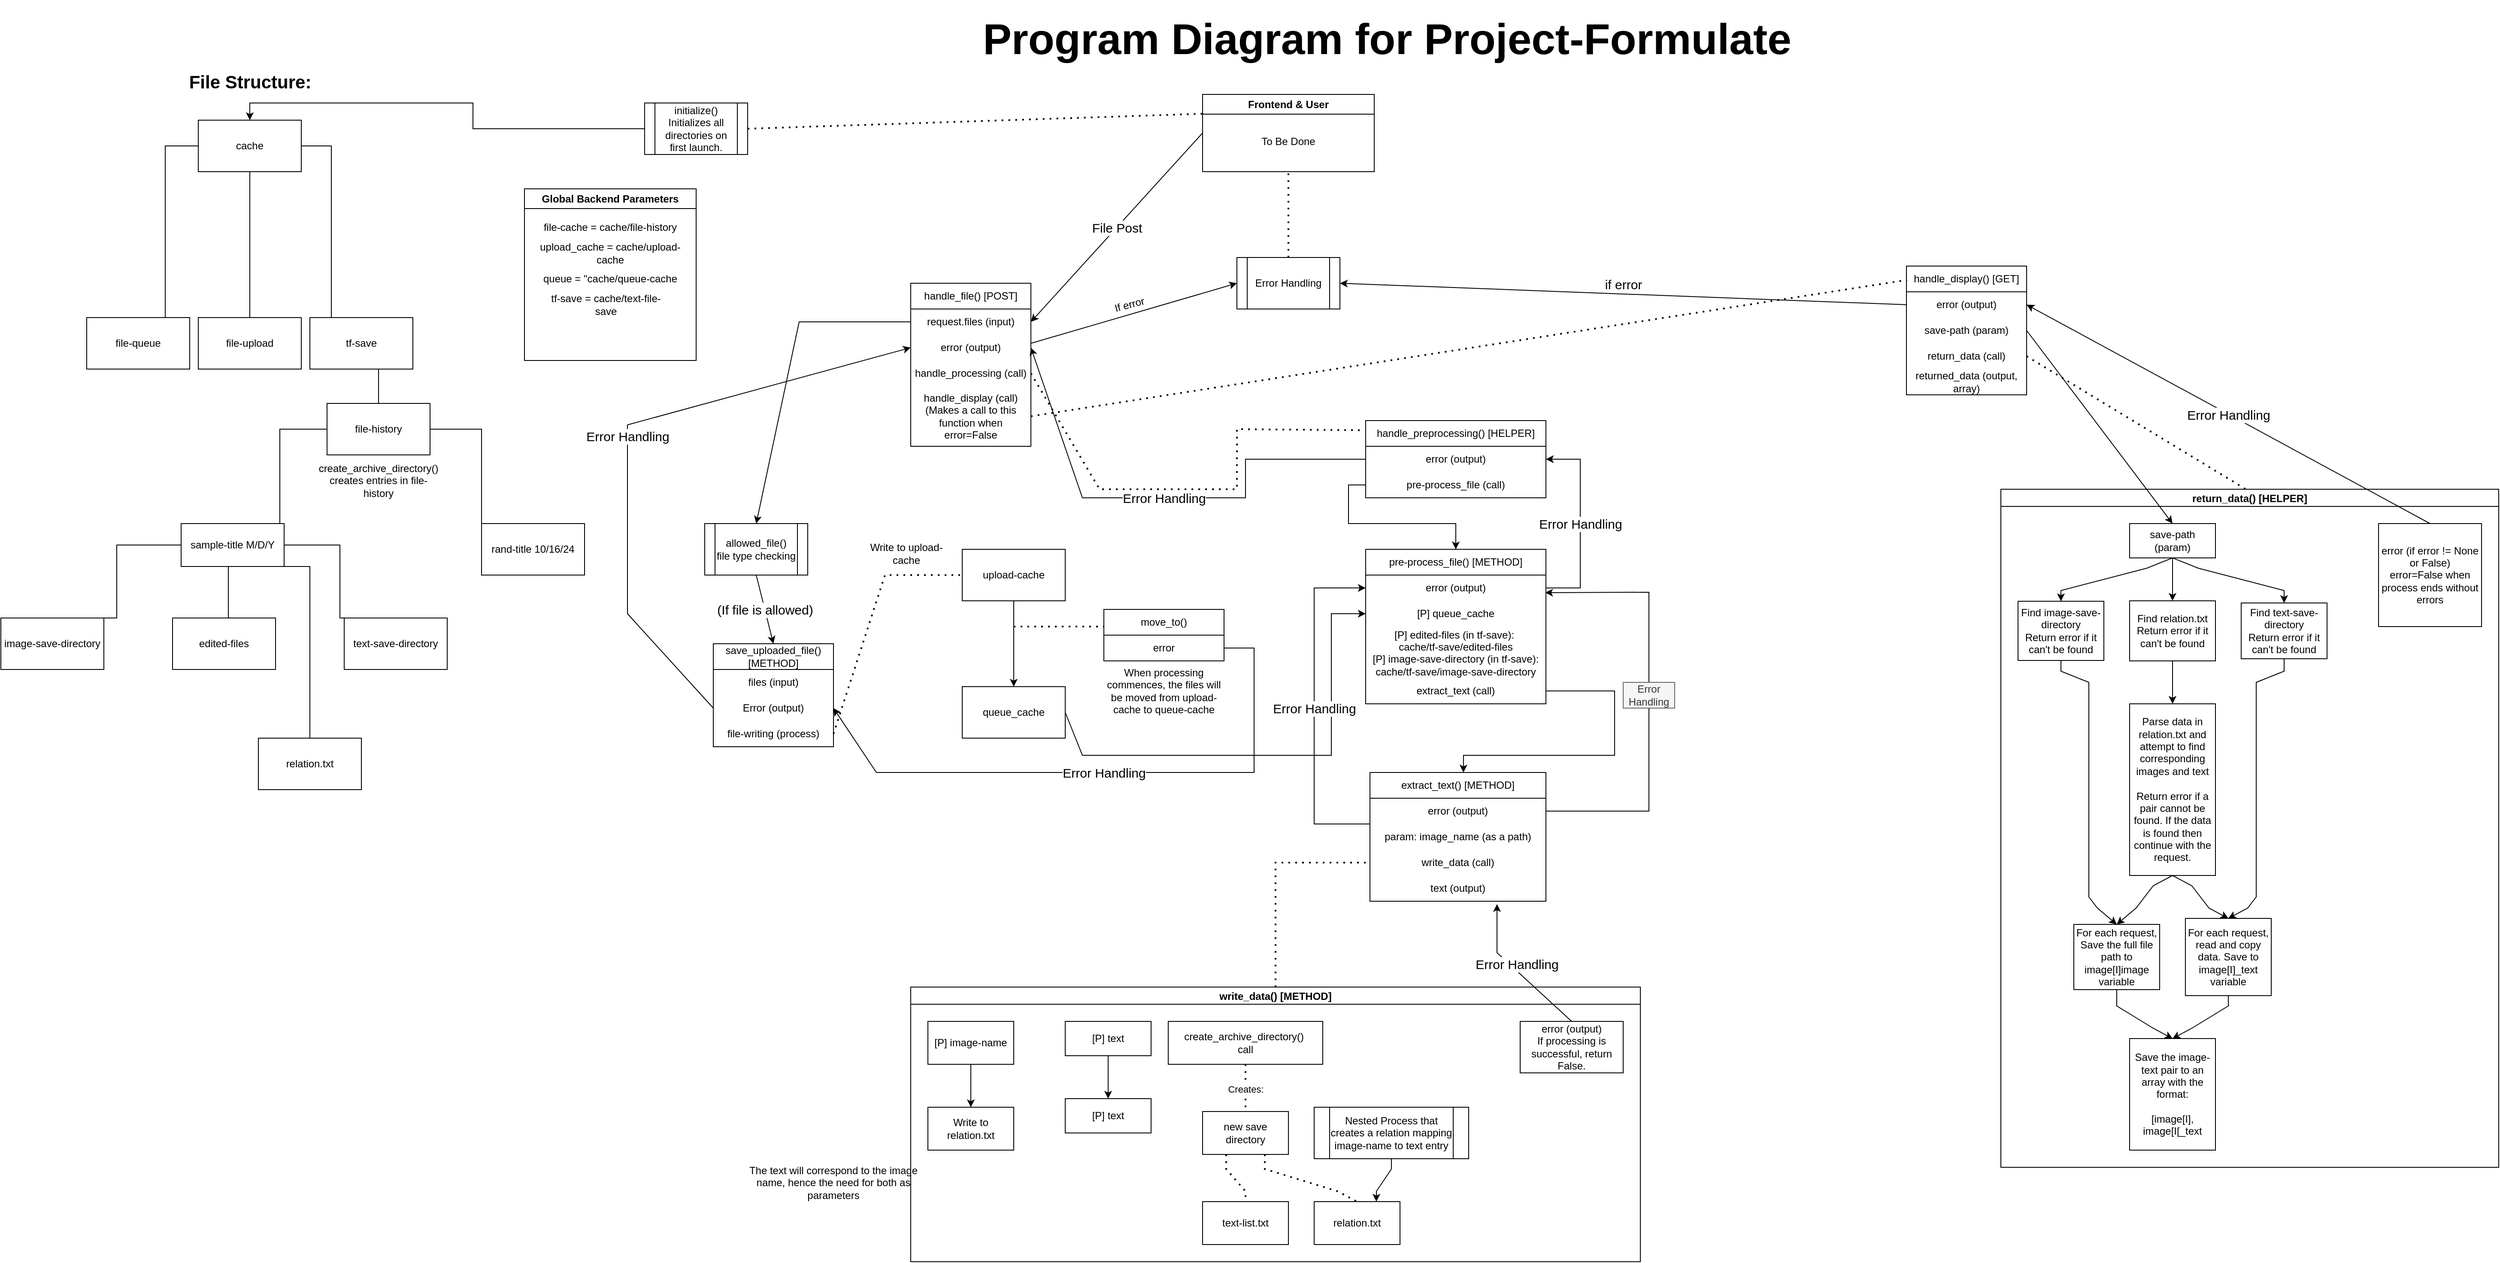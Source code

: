 <mxfile version="24.7.17">
  <diagram name="Page-1" id="OKoSd6tLzu933onekmis">
    <mxGraphModel dx="3630" dy="1152" grid="1" gridSize="10" guides="1" tooltips="1" connect="1" arrows="1" fold="1" page="1" pageScale="1" pageWidth="1920" pageHeight="1200" math="0" shadow="0">
      <root>
        <mxCell id="0" />
        <mxCell id="1" parent="0" />
        <mxCell id="W87RI8gLV-Hc2PDUYZC1-2" value="handle_file() [POST]" style="swimlane;fontStyle=0;childLayout=stackLayout;horizontal=1;startSize=30;horizontalStack=0;resizeParent=1;resizeParentMax=0;resizeLast=0;collapsible=1;marginBottom=0;whiteSpace=wrap;html=1;" parent="1" vertex="1">
          <mxGeometry x="520" y="370" width="140" height="190" as="geometry" />
        </mxCell>
        <mxCell id="W87RI8gLV-Hc2PDUYZC1-3" value="request.files (input)" style="text;strokeColor=none;fillColor=none;align=center;verticalAlign=middle;spacingLeft=4;spacingRight=4;overflow=hidden;points=[[0,0.5],[1,0.5]];portConstraint=eastwest;rotatable=0;whiteSpace=wrap;html=1;" parent="W87RI8gLV-Hc2PDUYZC1-2" vertex="1">
          <mxGeometry y="30" width="140" height="30" as="geometry" />
        </mxCell>
        <mxCell id="W87RI8gLV-Hc2PDUYZC1-4" value="error (output)" style="text;strokeColor=none;fillColor=none;align=center;verticalAlign=middle;spacingLeft=4;spacingRight=4;overflow=hidden;points=[[0,0.5],[1,0.5]];portConstraint=eastwest;rotatable=0;whiteSpace=wrap;html=1;" parent="W87RI8gLV-Hc2PDUYZC1-2" vertex="1">
          <mxGeometry y="60" width="140" height="30" as="geometry" />
        </mxCell>
        <mxCell id="W87RI8gLV-Hc2PDUYZC1-70" value="handle_processing (call)" style="text;html=1;align=center;verticalAlign=middle;whiteSpace=wrap;rounded=0;" parent="W87RI8gLV-Hc2PDUYZC1-2" vertex="1">
          <mxGeometry y="90" width="140" height="30" as="geometry" />
        </mxCell>
        <mxCell id="ZLIS8xJZUZ-bMLtUGgJW-80" value="handle_display (call)&lt;div&gt;(Makes a call to this function when error=False&lt;/div&gt;" style="text;html=1;align=center;verticalAlign=middle;whiteSpace=wrap;rounded=0;" vertex="1" parent="W87RI8gLV-Hc2PDUYZC1-2">
          <mxGeometry y="120" width="140" height="70" as="geometry" />
        </mxCell>
        <mxCell id="W87RI8gLV-Hc2PDUYZC1-22" value="Frontend &amp;amp; User" style="swimlane;whiteSpace=wrap;html=1;" parent="1" vertex="1">
          <mxGeometry x="860" y="150" width="200" height="90" as="geometry" />
        </mxCell>
        <mxCell id="W87RI8gLV-Hc2PDUYZC1-25" value="To Be Done" style="text;html=1;align=center;verticalAlign=middle;whiteSpace=wrap;rounded=0;" parent="W87RI8gLV-Hc2PDUYZC1-22" vertex="1">
          <mxGeometry x="20" y="40" width="160" height="30" as="geometry" />
        </mxCell>
        <mxCell id="W87RI8gLV-Hc2PDUYZC1-28" value="save_uploaded_file() [METHOD]" style="swimlane;fontStyle=0;childLayout=stackLayout;horizontal=1;startSize=30;horizontalStack=0;resizeParent=1;resizeParentMax=0;resizeLast=0;collapsible=1;marginBottom=0;whiteSpace=wrap;html=1;" parent="1" vertex="1">
          <mxGeometry x="290" y="790" width="140" height="120" as="geometry" />
        </mxCell>
        <mxCell id="W87RI8gLV-Hc2PDUYZC1-29" value="files (input)" style="text;strokeColor=none;fillColor=none;align=center;verticalAlign=middle;spacingLeft=4;spacingRight=4;overflow=hidden;points=[[0,0.5],[1,0.5]];portConstraint=eastwest;rotatable=0;whiteSpace=wrap;html=1;" parent="W87RI8gLV-Hc2PDUYZC1-28" vertex="1">
          <mxGeometry y="30" width="140" height="30" as="geometry" />
        </mxCell>
        <mxCell id="W87RI8gLV-Hc2PDUYZC1-62" value="Error (output)" style="text;html=1;align=center;verticalAlign=middle;whiteSpace=wrap;rounded=0;" parent="W87RI8gLV-Hc2PDUYZC1-28" vertex="1">
          <mxGeometry y="60" width="140" height="30" as="geometry" />
        </mxCell>
        <mxCell id="W87RI8gLV-Hc2PDUYZC1-63" value="file-writing (process)" style="text;html=1;align=center;verticalAlign=middle;whiteSpace=wrap;rounded=0;" parent="W87RI8gLV-Hc2PDUYZC1-28" vertex="1">
          <mxGeometry y="90" width="140" height="30" as="geometry" />
        </mxCell>
        <mxCell id="W87RI8gLV-Hc2PDUYZC1-38" value="Global Backend Parameters" style="swimlane;whiteSpace=wrap;html=1;" parent="1" vertex="1">
          <mxGeometry x="70" y="260" width="200" height="200" as="geometry" />
        </mxCell>
        <mxCell id="W87RI8gLV-Hc2PDUYZC1-39" value="file-cache = cache/file-history" style="text;html=1;align=center;verticalAlign=middle;whiteSpace=wrap;rounded=0;" parent="W87RI8gLV-Hc2PDUYZC1-38" vertex="1">
          <mxGeometry x="20" y="30" width="160" height="30" as="geometry" />
        </mxCell>
        <mxCell id="W87RI8gLV-Hc2PDUYZC1-40" value="upload_cache = cache/upload-cache" style="text;html=1;align=center;verticalAlign=middle;whiteSpace=wrap;rounded=0;" parent="W87RI8gLV-Hc2PDUYZC1-38" vertex="1">
          <mxGeometry x="10" y="60" width="180" height="30" as="geometry" />
        </mxCell>
        <mxCell id="W87RI8gLV-Hc2PDUYZC1-41" value="queue = &quot;cache/queue-cache" style="text;html=1;align=center;verticalAlign=middle;whiteSpace=wrap;rounded=0;" parent="W87RI8gLV-Hc2PDUYZC1-38" vertex="1">
          <mxGeometry x="20" y="90" width="160" height="30" as="geometry" />
        </mxCell>
        <mxCell id="W87RI8gLV-Hc2PDUYZC1-42" value="tf-save = cache/text-file-save" style="text;html=1;align=center;verticalAlign=middle;whiteSpace=wrap;rounded=0;" parent="W87RI8gLV-Hc2PDUYZC1-38" vertex="1">
          <mxGeometry x="20" y="120" width="150" height="30" as="geometry" />
        </mxCell>
        <mxCell id="W87RI8gLV-Hc2PDUYZC1-49" value="Error Handling" style="shape=process;whiteSpace=wrap;html=1;backgroundOutline=1;" parent="1" vertex="1">
          <mxGeometry x="900" y="340" width="120" height="60" as="geometry" />
        </mxCell>
        <mxCell id="W87RI8gLV-Hc2PDUYZC1-53" value="" style="endArrow=none;dashed=1;html=1;dashPattern=1 3;strokeWidth=2;rounded=0;exitX=0.5;exitY=0;exitDx=0;exitDy=0;entryX=0.5;entryY=1;entryDx=0;entryDy=0;" parent="1" source="W87RI8gLV-Hc2PDUYZC1-49" edge="1" target="W87RI8gLV-Hc2PDUYZC1-22">
          <mxGeometry width="50" height="50" relative="1" as="geometry">
            <mxPoint x="550" y="350" as="sourcePoint" />
            <mxPoint x="555" y="290" as="targetPoint" />
          </mxGeometry>
        </mxCell>
        <UserObject label="upload-cache" treeRoot="1" id="W87RI8gLV-Hc2PDUYZC1-59">
          <mxCell style="whiteSpace=wrap;html=1;align=center;treeFolding=1;treeMoving=1;newEdgeStyle={&quot;edgeStyle&quot;:&quot;elbowEdgeStyle&quot;,&quot;startArrow&quot;:&quot;none&quot;,&quot;endArrow&quot;:&quot;none&quot;};" parent="1" vertex="1">
            <mxGeometry x="580" y="680" width="120" height="60" as="geometry" />
          </mxCell>
        </UserObject>
        <mxCell id="W87RI8gLV-Hc2PDUYZC1-65" value="" style="endArrow=none;dashed=1;html=1;dashPattern=1 3;strokeWidth=2;rounded=0;exitX=1;exitY=0.5;exitDx=0;exitDy=0;entryX=0;entryY=0.5;entryDx=0;entryDy=0;" parent="1" source="W87RI8gLV-Hc2PDUYZC1-63" target="W87RI8gLV-Hc2PDUYZC1-59" edge="1">
          <mxGeometry width="50" height="50" relative="1" as="geometry">
            <mxPoint x="490" y="630" as="sourcePoint" />
            <mxPoint x="540" y="580" as="targetPoint" />
            <Array as="points">
              <mxPoint x="490" y="710" />
            </Array>
          </mxGeometry>
        </mxCell>
        <mxCell id="W87RI8gLV-Hc2PDUYZC1-67" value="" style="endArrow=classic;html=1;rounded=0;entryX=0;entryY=0.5;entryDx=0;entryDy=0;exitX=0;exitY=0.5;exitDx=0;exitDy=0;" parent="1" source="W87RI8gLV-Hc2PDUYZC1-62" target="W87RI8gLV-Hc2PDUYZC1-4" edge="1">
          <mxGeometry relative="1" as="geometry">
            <mxPoint x="120" y="770" as="sourcePoint" />
            <mxPoint x="280" y="770" as="targetPoint" />
            <Array as="points">
              <mxPoint x="190" y="755" />
              <mxPoint x="190" y="650" />
              <mxPoint x="190" y="535" />
            </Array>
          </mxGeometry>
        </mxCell>
        <mxCell id="W87RI8gLV-Hc2PDUYZC1-68" value="&lt;font style=&quot;font-size: 15px;&quot;&gt;Error Handling&lt;/font&gt;" style="edgeLabel;resizable=0;html=1;;align=center;verticalAlign=middle;" parent="W87RI8gLV-Hc2PDUYZC1-67" connectable="0" vertex="1">
          <mxGeometry relative="1" as="geometry" />
        </mxCell>
        <mxCell id="W87RI8gLV-Hc2PDUYZC1-71" value="" style="endArrow=none;dashed=1;html=1;dashPattern=1 3;strokeWidth=2;rounded=0;entryX=0;entryY=0.25;entryDx=0;entryDy=0;exitX=1;exitY=0.5;exitDx=0;exitDy=0;" parent="1" source="W87RI8gLV-Hc2PDUYZC1-72" target="W87RI8gLV-Hc2PDUYZC1-22" edge="1">
          <mxGeometry width="50" height="50" relative="1" as="geometry">
            <mxPoint x="340" y="190" as="sourcePoint" />
            <mxPoint x="455" y="170" as="targetPoint" />
          </mxGeometry>
        </mxCell>
        <mxCell id="ZLIS8xJZUZ-bMLtUGgJW-4" style="edgeStyle=orthogonalEdgeStyle;rounded=0;orthogonalLoop=1;jettySize=auto;html=1;exitX=0;exitY=0.5;exitDx=0;exitDy=0;entryX=0.5;entryY=0;entryDx=0;entryDy=0;" edge="1" parent="1" source="W87RI8gLV-Hc2PDUYZC1-72" target="oHJjCsBVPUf1ZacrA_TA-82">
          <mxGeometry relative="1" as="geometry" />
        </mxCell>
        <mxCell id="W87RI8gLV-Hc2PDUYZC1-72" value="initialize()&lt;div&gt;Initializes all directories on first launch.&lt;/div&gt;" style="shape=process;whiteSpace=wrap;html=1;backgroundOutline=1;" parent="1" vertex="1">
          <mxGeometry x="210" y="160" width="120" height="60" as="geometry" />
        </mxCell>
        <mxCell id="oHJjCsBVPUf1ZacrA_TA-1" value="allowed_file()&lt;div&gt;file type checking&lt;/div&gt;" style="shape=process;whiteSpace=wrap;html=1;backgroundOutline=1;" parent="1" vertex="1">
          <mxGeometry x="280" y="650" width="120" height="60" as="geometry" />
        </mxCell>
        <mxCell id="oHJjCsBVPUf1ZacrA_TA-2" value="" style="endArrow=classic;html=1;rounded=0;exitX=0.5;exitY=1;exitDx=0;exitDy=0;entryX=0.5;entryY=0;entryDx=0;entryDy=0;" parent="1" source="oHJjCsBVPUf1ZacrA_TA-1" target="W87RI8gLV-Hc2PDUYZC1-28" edge="1">
          <mxGeometry relative="1" as="geometry">
            <mxPoint x="310" y="740" as="sourcePoint" />
            <mxPoint x="410" y="740" as="targetPoint" />
          </mxGeometry>
        </mxCell>
        <mxCell id="oHJjCsBVPUf1ZacrA_TA-3" value="&lt;font style=&quot;font-size: 15px;&quot;&gt;(If file is allowed)&lt;/font&gt;" style="edgeLabel;resizable=0;html=1;;align=center;verticalAlign=middle;" parent="oHJjCsBVPUf1ZacrA_TA-2" connectable="0" vertex="1">
          <mxGeometry relative="1" as="geometry" />
        </mxCell>
        <mxCell id="oHJjCsBVPUf1ZacrA_TA-5" value="Write to upload-cache" style="text;html=1;align=center;verticalAlign=middle;whiteSpace=wrap;rounded=0;" parent="1" vertex="1">
          <mxGeometry x="460" y="670" width="110" height="30" as="geometry" />
        </mxCell>
        <UserObject label="queue_cache" treeRoot="1" id="oHJjCsBVPUf1ZacrA_TA-15">
          <mxCell style="whiteSpace=wrap;html=1;align=center;treeFolding=1;treeMoving=1;newEdgeStyle={&quot;edgeStyle&quot;:&quot;elbowEdgeStyle&quot;,&quot;startArrow&quot;:&quot;none&quot;,&quot;endArrow&quot;:&quot;none&quot;};" parent="1" vertex="1">
            <mxGeometry x="580" y="840" width="120" height="60" as="geometry" />
          </mxCell>
        </UserObject>
        <mxCell id="oHJjCsBVPUf1ZacrA_TA-18" value="When processing commences, the files will be moved from upload-cache to queue-cache" style="text;html=1;align=center;verticalAlign=middle;whiteSpace=wrap;rounded=0;" parent="1" vertex="1">
          <mxGeometry x="740" y="830" width="150" height="30" as="geometry" />
        </mxCell>
        <mxCell id="oHJjCsBVPUf1ZacrA_TA-21" value="" style="endArrow=classic;html=1;rounded=0;entryX=0.5;entryY=0;entryDx=0;entryDy=0;exitX=0.5;exitY=1;exitDx=0;exitDy=0;" parent="1" source="W87RI8gLV-Hc2PDUYZC1-59" target="oHJjCsBVPUf1ZacrA_TA-15" edge="1">
          <mxGeometry width="50" height="50" relative="1" as="geometry">
            <mxPoint x="540" y="810" as="sourcePoint" />
            <mxPoint x="590" y="760" as="targetPoint" />
          </mxGeometry>
        </mxCell>
        <mxCell id="oHJjCsBVPUf1ZacrA_TA-22" value="move_to()" style="swimlane;fontStyle=0;childLayout=stackLayout;horizontal=1;startSize=30;horizontalStack=0;resizeParent=1;resizeParentMax=0;resizeLast=0;collapsible=1;marginBottom=0;whiteSpace=wrap;html=1;" parent="1" vertex="1">
          <mxGeometry x="745" y="750" width="140" height="60" as="geometry" />
        </mxCell>
        <mxCell id="oHJjCsBVPUf1ZacrA_TA-23" value="error" style="text;strokeColor=none;fillColor=none;align=center;verticalAlign=middle;spacingLeft=4;spacingRight=4;overflow=hidden;points=[[0,0.5],[1,0.5]];portConstraint=eastwest;rotatable=0;whiteSpace=wrap;html=1;" parent="oHJjCsBVPUf1ZacrA_TA-22" vertex="1">
          <mxGeometry y="30" width="140" height="30" as="geometry" />
        </mxCell>
        <mxCell id="oHJjCsBVPUf1ZacrA_TA-30" value="" style="endArrow=none;dashed=1;html=1;dashPattern=1 3;strokeWidth=2;rounded=0;entryX=0;entryY=0.5;entryDx=0;entryDy=0;" parent="1" edge="1">
          <mxGeometry width="50" height="50" relative="1" as="geometry">
            <mxPoint x="640" y="770" as="sourcePoint" />
            <mxPoint x="745" y="770" as="targetPoint" />
          </mxGeometry>
        </mxCell>
        <mxCell id="oHJjCsBVPUf1ZacrA_TA-32" value="" style="endArrow=classic;html=1;rounded=0;exitX=1;exitY=0.5;exitDx=0;exitDy=0;entryX=1;entryY=0.5;entryDx=0;entryDy=0;" parent="1" source="oHJjCsBVPUf1ZacrA_TA-23" target="W87RI8gLV-Hc2PDUYZC1-62" edge="1">
          <mxGeometry relative="1" as="geometry">
            <mxPoint x="900" y="790" as="sourcePoint" />
            <mxPoint x="1000" y="790" as="targetPoint" />
            <Array as="points">
              <mxPoint x="920" y="795" />
              <mxPoint x="920" y="940" />
              <mxPoint x="480" y="940" />
            </Array>
          </mxGeometry>
        </mxCell>
        <mxCell id="oHJjCsBVPUf1ZacrA_TA-33" value="&lt;font style=&quot;font-size: 15px;&quot;&gt;Error Handling&lt;/font&gt;" style="edgeLabel;resizable=0;html=1;;align=center;verticalAlign=middle;" parent="oHJjCsBVPUf1ZacrA_TA-32" connectable="0" vertex="1">
          <mxGeometry relative="1" as="geometry" />
        </mxCell>
        <mxCell id="oHJjCsBVPUf1ZacrA_TA-35" value="handle_preprocessing() [HELPER]" style="swimlane;fontStyle=0;childLayout=stackLayout;horizontal=1;startSize=30;horizontalStack=0;resizeParent=1;resizeParentMax=0;resizeLast=0;collapsible=1;marginBottom=0;whiteSpace=wrap;html=1;" parent="1" vertex="1">
          <mxGeometry x="1050" y="530" width="210" height="90" as="geometry">
            <mxRectangle x="1050" y="530" width="220" height="30" as="alternateBounds" />
          </mxGeometry>
        </mxCell>
        <mxCell id="oHJjCsBVPUf1ZacrA_TA-36" value="error (output)" style="text;strokeColor=none;fillColor=none;align=center;verticalAlign=middle;spacingLeft=4;spacingRight=4;overflow=hidden;points=[[0,0.5],[1,0.5]];portConstraint=eastwest;rotatable=0;whiteSpace=wrap;html=1;" parent="oHJjCsBVPUf1ZacrA_TA-35" vertex="1">
          <mxGeometry y="30" width="210" height="30" as="geometry" />
        </mxCell>
        <mxCell id="oHJjCsBVPUf1ZacrA_TA-37" value="pre-process_file (call)" style="text;strokeColor=none;fillColor=none;align=center;verticalAlign=middle;spacingLeft=4;spacingRight=4;overflow=hidden;points=[[0,0.5],[1,0.5]];portConstraint=eastwest;rotatable=0;whiteSpace=wrap;html=1;" parent="oHJjCsBVPUf1ZacrA_TA-35" vertex="1">
          <mxGeometry y="60" width="210" height="30" as="geometry" />
        </mxCell>
        <mxCell id="oHJjCsBVPUf1ZacrA_TA-39" value="" style="endArrow=none;dashed=1;html=1;dashPattern=1 3;strokeWidth=2;rounded=0;exitX=1;exitY=0.5;exitDx=0;exitDy=0;entryX=-0.01;entryY=0.125;entryDx=0;entryDy=0;entryPerimeter=0;" parent="1" source="W87RI8gLV-Hc2PDUYZC1-70" target="oHJjCsBVPUf1ZacrA_TA-35" edge="1">
          <mxGeometry width="50" height="50" relative="1" as="geometry">
            <mxPoint x="770" y="660" as="sourcePoint" />
            <mxPoint x="820" y="610" as="targetPoint" />
            <Array as="points">
              <mxPoint x="740" y="610" />
              <mxPoint x="900" y="610" />
              <mxPoint x="900" y="540" />
            </Array>
          </mxGeometry>
        </mxCell>
        <mxCell id="oHJjCsBVPUf1ZacrA_TA-40" value="\" style="endArrow=classic;html=1;rounded=0;exitX=0;exitY=0.5;exitDx=0;exitDy=0;entryX=1;entryY=0.5;entryDx=0;entryDy=0;" parent="1" source="oHJjCsBVPUf1ZacrA_TA-36" target="W87RI8gLV-Hc2PDUYZC1-4" edge="1">
          <mxGeometry relative="1" as="geometry">
            <mxPoint x="920" y="490" as="sourcePoint" />
            <mxPoint x="579" y="492" as="targetPoint" />
            <Array as="points">
              <mxPoint x="910" y="575" />
              <mxPoint x="910" y="620" />
              <mxPoint x="720" y="620" />
            </Array>
          </mxGeometry>
        </mxCell>
        <mxCell id="oHJjCsBVPUf1ZacrA_TA-41" value="&lt;font style=&quot;font-size: 15px;&quot;&gt;Error Handling&lt;/font&gt;" style="edgeLabel;resizable=0;html=1;;align=center;verticalAlign=middle;" parent="oHJjCsBVPUf1ZacrA_TA-40" connectable="0" vertex="1">
          <mxGeometry relative="1" as="geometry" />
        </mxCell>
        <mxCell id="oHJjCsBVPUf1ZacrA_TA-42" value="pre-process_file() [METHOD]" style="swimlane;fontStyle=0;childLayout=stackLayout;horizontal=1;startSize=30;horizontalStack=0;resizeParent=1;resizeParentMax=0;resizeLast=0;collapsible=1;marginBottom=0;whiteSpace=wrap;html=1;" parent="1" vertex="1">
          <mxGeometry x="1050" y="680" width="210" height="180" as="geometry" />
        </mxCell>
        <mxCell id="oHJjCsBVPUf1ZacrA_TA-43" value="error (output)" style="text;strokeColor=none;fillColor=none;align=center;verticalAlign=middle;spacingLeft=4;spacingRight=4;overflow=hidden;points=[[0,0.5],[1,0.5]];portConstraint=eastwest;rotatable=0;whiteSpace=wrap;html=1;" parent="oHJjCsBVPUf1ZacrA_TA-42" vertex="1">
          <mxGeometry y="30" width="210" height="30" as="geometry" />
        </mxCell>
        <mxCell id="oHJjCsBVPUf1ZacrA_TA-44" value="[P] queue_cache" style="text;strokeColor=none;fillColor=none;align=center;verticalAlign=middle;spacingLeft=4;spacingRight=4;overflow=hidden;points=[[0,0.5],[1,0.5]];portConstraint=eastwest;rotatable=0;whiteSpace=wrap;html=1;" parent="oHJjCsBVPUf1ZacrA_TA-42" vertex="1">
          <mxGeometry y="60" width="210" height="30" as="geometry" />
        </mxCell>
        <mxCell id="oHJjCsBVPUf1ZacrA_TA-45" value="[P] edited-files (in tf-save):&amp;nbsp;&lt;div&gt;cache/tf-save/edited-files&lt;/div&gt;" style="text;strokeColor=none;fillColor=none;align=center;verticalAlign=middle;spacingLeft=4;spacingRight=4;overflow=hidden;points=[[0,0.5],[1,0.5]];portConstraint=eastwest;rotatable=0;whiteSpace=wrap;html=1;" parent="oHJjCsBVPUf1ZacrA_TA-42" vertex="1">
          <mxGeometry y="90" width="210" height="30" as="geometry" />
        </mxCell>
        <mxCell id="oHJjCsBVPUf1ZacrA_TA-46" value="[P] image-save-directory (in tf-save): cache/tf-save/image-save-directory" style="text;html=1;align=center;verticalAlign=middle;whiteSpace=wrap;rounded=0;" parent="oHJjCsBVPUf1ZacrA_TA-42" vertex="1">
          <mxGeometry y="120" width="210" height="30" as="geometry" />
        </mxCell>
        <mxCell id="oHJjCsBVPUf1ZacrA_TA-94" value="extract_text (call)" style="text;html=1;align=center;verticalAlign=middle;whiteSpace=wrap;rounded=0;" parent="oHJjCsBVPUf1ZacrA_TA-42" vertex="1">
          <mxGeometry y="150" width="210" height="30" as="geometry" />
        </mxCell>
        <mxCell id="oHJjCsBVPUf1ZacrA_TA-48" value="" style="endArrow=classic;html=1;rounded=0;exitX=1;exitY=0.5;exitDx=0;exitDy=0;entryX=1;entryY=0.5;entryDx=0;entryDy=0;" parent="1" source="oHJjCsBVPUf1ZacrA_TA-43" target="oHJjCsBVPUf1ZacrA_TA-36" edge="1">
          <mxGeometry relative="1" as="geometry">
            <mxPoint x="1280" y="730" as="sourcePoint" />
            <mxPoint x="1380" y="730" as="targetPoint" />
            <Array as="points">
              <mxPoint x="1300" y="725" />
              <mxPoint x="1300" y="575" />
            </Array>
          </mxGeometry>
        </mxCell>
        <mxCell id="oHJjCsBVPUf1ZacrA_TA-49" value="&lt;font style=&quot;font-size: 15px;&quot;&gt;Error Handling&lt;/font&gt;" style="edgeLabel;resizable=0;html=1;;align=center;verticalAlign=middle;" parent="oHJjCsBVPUf1ZacrA_TA-48" connectable="0" vertex="1">
          <mxGeometry relative="1" as="geometry" />
        </mxCell>
        <mxCell id="oHJjCsBVPUf1ZacrA_TA-51" style="edgeStyle=orthogonalEdgeStyle;rounded=0;orthogonalLoop=1;jettySize=auto;html=1;entryX=0.5;entryY=0;entryDx=0;entryDy=0;" parent="1" source="oHJjCsBVPUf1ZacrA_TA-37" target="oHJjCsBVPUf1ZacrA_TA-42" edge="1">
          <mxGeometry relative="1" as="geometry" />
        </mxCell>
        <mxCell id="oHJjCsBVPUf1ZacrA_TA-71" style="edgeStyle=elbowEdgeStyle;rounded=0;orthogonalLoop=1;jettySize=auto;html=1;startArrow=none;endArrow=none;entryX=0.5;entryY=0;entryDx=0;entryDy=0;" parent="1" source="oHJjCsBVPUf1ZacrA_TA-53" target="oHJjCsBVPUf1ZacrA_TA-70" edge="1">
          <mxGeometry relative="1" as="geometry" />
        </mxCell>
        <UserObject label="tf-save" treeRoot="1" id="oHJjCsBVPUf1ZacrA_TA-53">
          <mxCell style="whiteSpace=wrap;html=1;align=center;treeFolding=1;treeMoving=1;newEdgeStyle={&quot;edgeStyle&quot;:&quot;elbowEdgeStyle&quot;,&quot;startArrow&quot;:&quot;none&quot;,&quot;endArrow&quot;:&quot;none&quot;};" parent="1" vertex="1">
            <mxGeometry x="-180" y="410" width="120" height="60" as="geometry" />
          </mxCell>
        </UserObject>
        <mxCell id="oHJjCsBVPUf1ZacrA_TA-75" style="edgeStyle=elbowEdgeStyle;rounded=0;orthogonalLoop=1;jettySize=auto;html=1;startArrow=none;endArrow=none;entryX=0.5;entryY=0;entryDx=0;entryDy=0;" parent="1" source="oHJjCsBVPUf1ZacrA_TA-70" target="oHJjCsBVPUf1ZacrA_TA-73" edge="1">
          <mxGeometry relative="1" as="geometry" />
        </mxCell>
        <mxCell id="oHJjCsBVPUf1ZacrA_TA-76" style="edgeStyle=elbowEdgeStyle;rounded=0;orthogonalLoop=1;jettySize=auto;html=1;startArrow=none;endArrow=none;entryX=0.5;entryY=0;entryDx=0;entryDy=0;" parent="1" source="oHJjCsBVPUf1ZacrA_TA-70" target="oHJjCsBVPUf1ZacrA_TA-72" edge="1">
          <mxGeometry relative="1" as="geometry" />
        </mxCell>
        <UserObject label="file-history" treeRoot="1" id="oHJjCsBVPUf1ZacrA_TA-70">
          <mxCell style="whiteSpace=wrap;html=1;align=center;treeFolding=1;treeMoving=1;newEdgeStyle={&quot;edgeStyle&quot;:&quot;elbowEdgeStyle&quot;,&quot;startArrow&quot;:&quot;none&quot;,&quot;endArrow&quot;:&quot;none&quot;};" parent="1" vertex="1">
            <mxGeometry x="-160" y="510" width="120" height="60" as="geometry" />
          </mxCell>
        </UserObject>
        <UserObject label="rand-title 10/16/24" treeRoot="1" id="oHJjCsBVPUf1ZacrA_TA-72">
          <mxCell style="whiteSpace=wrap;html=1;align=center;treeFolding=1;treeMoving=1;newEdgeStyle={&quot;edgeStyle&quot;:&quot;elbowEdgeStyle&quot;,&quot;startArrow&quot;:&quot;none&quot;,&quot;endArrow&quot;:&quot;none&quot;};" parent="1" vertex="1">
            <mxGeometry x="20" y="650" width="120" height="60" as="geometry" />
          </mxCell>
        </UserObject>
        <mxCell id="oHJjCsBVPUf1ZacrA_TA-79" style="edgeStyle=elbowEdgeStyle;rounded=0;orthogonalLoop=1;jettySize=auto;html=1;startArrow=none;endArrow=none;exitX=0.5;exitY=1;exitDx=0;exitDy=0;entryX=0.5;entryY=0;entryDx=0;entryDy=0;" parent="1" source="oHJjCsBVPUf1ZacrA_TA-73" target="oHJjCsBVPUf1ZacrA_TA-74" edge="1">
          <mxGeometry relative="1" as="geometry" />
        </mxCell>
        <mxCell id="oHJjCsBVPUf1ZacrA_TA-80" style="edgeStyle=elbowEdgeStyle;rounded=0;orthogonalLoop=1;jettySize=auto;html=1;startArrow=none;endArrow=none;entryX=0.5;entryY=0;entryDx=0;entryDy=0;" parent="1" source="oHJjCsBVPUf1ZacrA_TA-73" target="oHJjCsBVPUf1ZacrA_TA-77" edge="1">
          <mxGeometry relative="1" as="geometry" />
        </mxCell>
        <mxCell id="oHJjCsBVPUf1ZacrA_TA-81" style="edgeStyle=elbowEdgeStyle;rounded=0;orthogonalLoop=1;jettySize=auto;html=1;startArrow=none;endArrow=none;entryX=0.5;entryY=0;entryDx=0;entryDy=0;" parent="1" source="oHJjCsBVPUf1ZacrA_TA-73" target="oHJjCsBVPUf1ZacrA_TA-78" edge="1">
          <mxGeometry relative="1" as="geometry" />
        </mxCell>
        <mxCell id="ZLIS8xJZUZ-bMLtUGgJW-173" style="edgeStyle=elbowEdgeStyle;rounded=0;orthogonalLoop=1;jettySize=auto;html=1;startArrow=none;endArrow=none;exitX=0.75;exitY=1;exitDx=0;exitDy=0;entryX=0.5;entryY=0;entryDx=0;entryDy=0;" edge="1" parent="1" source="oHJjCsBVPUf1ZacrA_TA-73" target="ZLIS8xJZUZ-bMLtUGgJW-172">
          <mxGeometry relative="1" as="geometry">
            <Array as="points">
              <mxPoint x="-180" y="740" />
            </Array>
          </mxGeometry>
        </mxCell>
        <UserObject label="sample-title M/D/Y" treeRoot="1" id="oHJjCsBVPUf1ZacrA_TA-73">
          <mxCell style="whiteSpace=wrap;html=1;align=center;treeFolding=1;treeMoving=1;newEdgeStyle={&quot;edgeStyle&quot;:&quot;elbowEdgeStyle&quot;,&quot;startArrow&quot;:&quot;none&quot;,&quot;endArrow&quot;:&quot;none&quot;};" parent="1" vertex="1">
            <mxGeometry x="-330" y="650" width="120" height="50" as="geometry" />
          </mxCell>
        </UserObject>
        <UserObject label="edited-files" treeRoot="1" id="oHJjCsBVPUf1ZacrA_TA-74">
          <mxCell style="whiteSpace=wrap;html=1;align=center;treeFolding=1;treeMoving=1;newEdgeStyle={&quot;edgeStyle&quot;:&quot;elbowEdgeStyle&quot;,&quot;startArrow&quot;:&quot;none&quot;,&quot;endArrow&quot;:&quot;none&quot;};" parent="1" vertex="1">
            <mxGeometry x="-340" y="760" width="120" height="60" as="geometry" />
          </mxCell>
        </UserObject>
        <UserObject label="image-save-directory" treeRoot="1" id="oHJjCsBVPUf1ZacrA_TA-77">
          <mxCell style="whiteSpace=wrap;html=1;align=center;treeFolding=1;treeMoving=1;newEdgeStyle={&quot;edgeStyle&quot;:&quot;elbowEdgeStyle&quot;,&quot;startArrow&quot;:&quot;none&quot;,&quot;endArrow&quot;:&quot;none&quot;};" parent="1" vertex="1">
            <mxGeometry x="-540" y="760" width="120" height="60" as="geometry" />
          </mxCell>
        </UserObject>
        <UserObject label="text-save-directory" treeRoot="1" id="oHJjCsBVPUf1ZacrA_TA-78">
          <mxCell style="whiteSpace=wrap;html=1;align=center;treeFolding=1;treeMoving=1;newEdgeStyle={&quot;edgeStyle&quot;:&quot;elbowEdgeStyle&quot;,&quot;startArrow&quot;:&quot;none&quot;,&quot;endArrow&quot;:&quot;none&quot;};" parent="1" vertex="1">
            <mxGeometry x="-140" y="760" width="120" height="60" as="geometry" />
          </mxCell>
        </UserObject>
        <mxCell id="oHJjCsBVPUf1ZacrA_TA-83" style="edgeStyle=elbowEdgeStyle;rounded=0;orthogonalLoop=1;jettySize=auto;html=1;startArrow=none;endArrow=none;entryX=0.5;entryY=0;entryDx=0;entryDy=0;" parent="1" source="oHJjCsBVPUf1ZacrA_TA-82" target="oHJjCsBVPUf1ZacrA_TA-53" edge="1">
          <mxGeometry relative="1" as="geometry" />
        </mxCell>
        <mxCell id="oHJjCsBVPUf1ZacrA_TA-89" style="edgeStyle=elbowEdgeStyle;rounded=0;orthogonalLoop=1;jettySize=auto;html=1;startArrow=none;endArrow=none;entryX=0.5;entryY=0;entryDx=0;entryDy=0;" parent="1" source="oHJjCsBVPUf1ZacrA_TA-82" target="oHJjCsBVPUf1ZacrA_TA-85" edge="1">
          <mxGeometry relative="1" as="geometry" />
        </mxCell>
        <UserObject label="cache" treeRoot="1" id="oHJjCsBVPUf1ZacrA_TA-82">
          <mxCell style="whiteSpace=wrap;html=1;align=center;treeFolding=1;treeMoving=1;newEdgeStyle={&quot;edgeStyle&quot;:&quot;elbowEdgeStyle&quot;,&quot;startArrow&quot;:&quot;none&quot;,&quot;endArrow&quot;:&quot;none&quot;};" parent="1" vertex="1">
            <mxGeometry x="-310" y="180" width="120" height="60" as="geometry" />
          </mxCell>
        </UserObject>
        <UserObject label="file-queue" treeRoot="1" id="oHJjCsBVPUf1ZacrA_TA-84">
          <mxCell style="whiteSpace=wrap;html=1;align=center;treeFolding=1;treeMoving=1;newEdgeStyle={&quot;edgeStyle&quot;:&quot;elbowEdgeStyle&quot;,&quot;startArrow&quot;:&quot;none&quot;,&quot;endArrow&quot;:&quot;none&quot;};" parent="1" vertex="1">
            <mxGeometry x="-440" y="410" width="120" height="60" as="geometry" />
          </mxCell>
        </UserObject>
        <UserObject label="file-upload" treeRoot="1" id="oHJjCsBVPUf1ZacrA_TA-85">
          <mxCell style="whiteSpace=wrap;html=1;align=center;treeFolding=1;treeMoving=1;newEdgeStyle={&quot;edgeStyle&quot;:&quot;elbowEdgeStyle&quot;,&quot;startArrow&quot;:&quot;none&quot;,&quot;endArrow&quot;:&quot;none&quot;};" parent="1" vertex="1">
            <mxGeometry x="-310" y="410" width="120" height="60" as="geometry" />
          </mxCell>
        </UserObject>
        <mxCell id="oHJjCsBVPUf1ZacrA_TA-88" style="edgeStyle=elbowEdgeStyle;rounded=0;orthogonalLoop=1;jettySize=auto;html=1;startArrow=none;endArrow=none;entryX=0.442;entryY=0;entryDx=0;entryDy=0;entryPerimeter=0;" parent="1" source="oHJjCsBVPUf1ZacrA_TA-82" target="oHJjCsBVPUf1ZacrA_TA-84" edge="1">
          <mxGeometry relative="1" as="geometry" />
        </mxCell>
        <mxCell id="oHJjCsBVPUf1ZacrA_TA-91" value="" style="endArrow=classic;html=1;rounded=0;exitX=1;exitY=0.5;exitDx=0;exitDy=0;entryX=0;entryY=0.5;entryDx=0;entryDy=0;" parent="1" source="oHJjCsBVPUf1ZacrA_TA-15" target="oHJjCsBVPUf1ZacrA_TA-44" edge="1">
          <mxGeometry width="50" height="50" relative="1" as="geometry">
            <mxPoint x="980" y="930" as="sourcePoint" />
            <mxPoint x="1030" y="880" as="targetPoint" />
            <Array as="points">
              <mxPoint x="720" y="920" />
              <mxPoint x="1010" y="920" />
              <mxPoint x="1010" y="755" />
            </Array>
          </mxGeometry>
        </mxCell>
        <mxCell id="oHJjCsBVPUf1ZacrA_TA-95" value="&lt;h2&gt;&lt;span style=&quot;font-size: 21px;&quot;&gt;File Structure:&lt;/span&gt;&lt;/h2&gt;" style="text;html=1;align=center;verticalAlign=middle;resizable=0;points=[];autosize=1;strokeColor=none;fillColor=none;" parent="1" vertex="1">
          <mxGeometry x="-335" y="100" width="170" height="70" as="geometry" />
        </mxCell>
        <mxCell id="oHJjCsBVPUf1ZacrA_TA-96" value="" style="endArrow=classic;html=1;rounded=0;exitX=1;exitY=0.5;exitDx=0;exitDy=0;entryX=0.531;entryY=0;entryDx=0;entryDy=0;entryPerimeter=0;" parent="1" source="oHJjCsBVPUf1ZacrA_TA-94" target="oHJjCsBVPUf1ZacrA_TA-97" edge="1">
          <mxGeometry width="50" height="50" relative="1" as="geometry">
            <mxPoint x="1290" y="900" as="sourcePoint" />
            <mxPoint x="1340" y="850" as="targetPoint" />
            <Array as="points">
              <mxPoint x="1340" y="845" />
              <mxPoint x="1340" y="920" />
              <mxPoint x="1164" y="920" />
            </Array>
          </mxGeometry>
        </mxCell>
        <mxCell id="oHJjCsBVPUf1ZacrA_TA-97" value="extract_text() [METHOD]" style="swimlane;fontStyle=0;childLayout=stackLayout;horizontal=1;startSize=30;horizontalStack=0;resizeParent=1;resizeParentMax=0;resizeLast=0;collapsible=1;marginBottom=0;whiteSpace=wrap;html=1;" parent="1" vertex="1">
          <mxGeometry x="1055" y="940" width="205" height="150" as="geometry" />
        </mxCell>
        <mxCell id="oHJjCsBVPUf1ZacrA_TA-98" value="error (output)" style="text;strokeColor=none;fillColor=none;align=center;verticalAlign=middle;spacingLeft=4;spacingRight=4;overflow=hidden;points=[[0,0.5],[1,0.5]];portConstraint=eastwest;rotatable=0;whiteSpace=wrap;html=1;" parent="oHJjCsBVPUf1ZacrA_TA-97" vertex="1">
          <mxGeometry y="30" width="205" height="30" as="geometry" />
        </mxCell>
        <mxCell id="oHJjCsBVPUf1ZacrA_TA-101" value="param: image_name (as a path)" style="text;html=1;align=center;verticalAlign=middle;whiteSpace=wrap;rounded=0;" parent="oHJjCsBVPUf1ZacrA_TA-97" vertex="1">
          <mxGeometry y="60" width="205" height="30" as="geometry" />
        </mxCell>
        <mxCell id="oHJjCsBVPUf1ZacrA_TA-99" value="write_data (call)" style="text;strokeColor=none;fillColor=none;align=center;verticalAlign=middle;spacingLeft=4;spacingRight=4;overflow=hidden;points=[[0,0.5],[1,0.5]];portConstraint=eastwest;rotatable=0;whiteSpace=wrap;html=1;" parent="oHJjCsBVPUf1ZacrA_TA-97" vertex="1">
          <mxGeometry y="90" width="205" height="30" as="geometry" />
        </mxCell>
        <mxCell id="ZLIS8xJZUZ-bMLtUGgJW-76" value="text (output)" style="text;html=1;align=center;verticalAlign=middle;whiteSpace=wrap;rounded=0;" vertex="1" parent="oHJjCsBVPUf1ZacrA_TA-97">
          <mxGeometry y="120" width="205" height="30" as="geometry" />
        </mxCell>
        <mxCell id="oHJjCsBVPUf1ZacrA_TA-105" value="&lt;h2&gt;&lt;font style=&quot;font-size: 50px;&quot;&gt;Program Diagram for Project-Formulate&lt;/font&gt;&lt;/h2&gt;" style="text;html=1;align=center;verticalAlign=middle;whiteSpace=wrap;rounded=0;" parent="1" vertex="1">
          <mxGeometry x="455" y="70" width="1240" height="30" as="geometry" />
        </mxCell>
        <mxCell id="ZLIS8xJZUZ-bMLtUGgJW-1" value="" style="endArrow=classic;html=1;rounded=0;entryX=0;entryY=0.5;entryDx=0;entryDy=0;" edge="1" parent="1" target="W87RI8gLV-Hc2PDUYZC1-49">
          <mxGeometry width="50" height="50" relative="1" as="geometry">
            <mxPoint x="660" y="440" as="sourcePoint" />
            <mxPoint x="710" y="390" as="targetPoint" />
          </mxGeometry>
        </mxCell>
        <mxCell id="ZLIS8xJZUZ-bMLtUGgJW-2" value="If error" style="text;html=1;align=center;verticalAlign=middle;whiteSpace=wrap;rounded=0;rotation=-15;" vertex="1" parent="1">
          <mxGeometry x="745" y="380" width="60" height="30" as="geometry" />
        </mxCell>
        <mxCell id="ZLIS8xJZUZ-bMLtUGgJW-6" value="" style="endArrow=classic;html=1;rounded=0;entryX=1;entryY=0.5;entryDx=0;entryDy=0;exitX=0;exitY=0.5;exitDx=0;exitDy=0;" edge="1" parent="1" source="W87RI8gLV-Hc2PDUYZC1-22" target="W87RI8gLV-Hc2PDUYZC1-3">
          <mxGeometry relative="1" as="geometry">
            <mxPoint x="660" y="260" as="sourcePoint" />
            <mxPoint x="760" y="260" as="targetPoint" />
          </mxGeometry>
        </mxCell>
        <mxCell id="ZLIS8xJZUZ-bMLtUGgJW-7" value="&lt;font style=&quot;font-size: 15px;&quot;&gt;File Post&lt;/font&gt;" style="edgeLabel;resizable=0;html=1;;align=center;verticalAlign=middle;" connectable="0" vertex="1" parent="ZLIS8xJZUZ-bMLtUGgJW-6">
          <mxGeometry relative="1" as="geometry" />
        </mxCell>
        <mxCell id="ZLIS8xJZUZ-bMLtUGgJW-10" value="" style="endArrow=classic;html=1;rounded=0;entryX=0;entryY=0.5;entryDx=0;entryDy=0;exitX=0;exitY=0;exitDx=0;exitDy=0;" edge="1" parent="1" source="oHJjCsBVPUf1ZacrA_TA-101" target="oHJjCsBVPUf1ZacrA_TA-43">
          <mxGeometry relative="1" as="geometry">
            <mxPoint x="960" y="990" as="sourcePoint" />
            <mxPoint x="1060" y="990" as="targetPoint" />
            <Array as="points">
              <mxPoint x="990" y="1000" />
              <mxPoint x="990" y="725" />
            </Array>
          </mxGeometry>
        </mxCell>
        <mxCell id="ZLIS8xJZUZ-bMLtUGgJW-11" value="&lt;font style=&quot;font-size: 15px;&quot;&gt;Error Handling&lt;/font&gt;" style="edgeLabel;resizable=0;html=1;;align=center;verticalAlign=middle;" connectable="0" vertex="1" parent="ZLIS8xJZUZ-bMLtUGgJW-10">
          <mxGeometry relative="1" as="geometry" />
        </mxCell>
        <mxCell id="ZLIS8xJZUZ-bMLtUGgJW-14" value="" style="endArrow=none;dashed=1;html=1;dashPattern=1 3;strokeWidth=2;rounded=0;entryX=0;entryY=0.5;entryDx=0;entryDy=0;exitX=0.5;exitY=0;exitDx=0;exitDy=0;" edge="1" parent="1" source="ZLIS8xJZUZ-bMLtUGgJW-15" target="oHJjCsBVPUf1ZacrA_TA-99">
          <mxGeometry width="50" height="50" relative="1" as="geometry">
            <mxPoint x="640" y="1150" as="sourcePoint" />
            <mxPoint x="1040" y="1050" as="targetPoint" />
            <Array as="points">
              <mxPoint x="945" y="1045" />
            </Array>
          </mxGeometry>
        </mxCell>
        <mxCell id="ZLIS8xJZUZ-bMLtUGgJW-15" value="write_data() [METHOD]" style="swimlane;startSize=20;horizontal=1;childLayout=flowLayout;flowOrientation=north;resizable=0;interRankCellSpacing=50;containerType=tree;fontSize=12;" vertex="1" parent="1">
          <mxGeometry x="520" y="1190" width="850" height="320" as="geometry" />
        </mxCell>
        <mxCell id="ZLIS8xJZUZ-bMLtUGgJW-16" value="[P] image-name" style="whiteSpace=wrap;html=1;" vertex="1" parent="ZLIS8xJZUZ-bMLtUGgJW-15">
          <mxGeometry x="20" y="40" width="100" height="50" as="geometry" />
        </mxCell>
        <mxCell id="ZLIS8xJZUZ-bMLtUGgJW-34" value="new save directory" style="whiteSpace=wrap;html=1;" vertex="1" parent="ZLIS8xJZUZ-bMLtUGgJW-15">
          <mxGeometry x="340" y="145" width="100" height="50" as="geometry" />
        </mxCell>
        <mxCell id="ZLIS8xJZUZ-bMLtUGgJW-40" value="error (output)&lt;div&gt;If processing is successful, return False.&lt;/div&gt;" style="rounded=0;whiteSpace=wrap;html=1;" vertex="1" parent="ZLIS8xJZUZ-bMLtUGgJW-15">
          <mxGeometry x="710" y="40" width="120" height="60" as="geometry" />
        </mxCell>
        <mxCell id="ZLIS8xJZUZ-bMLtUGgJW-58" value="" style="endArrow=none;dashed=1;html=1;dashPattern=1 3;strokeWidth=2;rounded=0;entryX=0.5;entryY=0;entryDx=0;entryDy=0;noEdgeStyle=1;orthogonal=1;" edge="1" target="ZLIS8xJZUZ-bMLtUGgJW-34" source="ZLIS8xJZUZ-bMLtUGgJW-59" parent="ZLIS8xJZUZ-bMLtUGgJW-15">
          <mxGeometry width="50" height="50" relative="1" as="geometry">
            <mxPoint x="3320" y="5660" as="sourcePoint" />
            <mxPoint x="3200" y="5670" as="targetPoint" />
            <Array as="points">
              <mxPoint x="390" y="102" />
              <mxPoint x="390" y="128" />
            </Array>
          </mxGeometry>
        </mxCell>
        <mxCell id="ZLIS8xJZUZ-bMLtUGgJW-174" value="Creates:" style="edgeLabel;html=1;align=center;verticalAlign=middle;resizable=0;points=[];" vertex="1" connectable="0" parent="ZLIS8xJZUZ-bMLtUGgJW-58">
          <mxGeometry x="0.03" relative="1" as="geometry">
            <mxPoint as="offset" />
          </mxGeometry>
        </mxCell>
        <mxCell id="ZLIS8xJZUZ-bMLtUGgJW-59" value="create_archive_directory()&amp;nbsp;&lt;div&gt;call&lt;/div&gt;" style="whiteSpace=wrap;html=1;" vertex="1" parent="ZLIS8xJZUZ-bMLtUGgJW-15">
          <mxGeometry x="300" y="40" width="180" height="50" as="geometry" />
        </mxCell>
        <mxCell id="ZLIS8xJZUZ-bMLtUGgJW-67" value="[P] text" style="whiteSpace=wrap;html=1;" vertex="1" parent="ZLIS8xJZUZ-bMLtUGgJW-15">
          <mxGeometry x="180" y="40" width="100" height="40" as="geometry" />
        </mxCell>
        <mxCell id="ZLIS8xJZUZ-bMLtUGgJW-166" style="edgeStyle=orthogonalEdgeStyle;rounded=0;orthogonalLoop=1;jettySize=auto;html=1;exitX=0.5;exitY=1;exitDx=0;exitDy=0;" edge="1" parent="ZLIS8xJZUZ-bMLtUGgJW-15" source="ZLIS8xJZUZ-bMLtUGgJW-34" target="ZLIS8xJZUZ-bMLtUGgJW-34">
          <mxGeometry relative="1" as="geometry" />
        </mxCell>
        <mxCell id="ZLIS8xJZUZ-bMLtUGgJW-168" value="" style="endArrow=none;dashed=1;html=1;dashPattern=1 3;strokeWidth=2;rounded=0;entryX=0.5;entryY=0;entryDx=0;entryDy=0;noEdgeStyle=1;orthogonal=1;" edge="1" target="ZLIS8xJZUZ-bMLtUGgJW-169" source="ZLIS8xJZUZ-bMLtUGgJW-34" parent="ZLIS8xJZUZ-bMLtUGgJW-15">
          <mxGeometry width="50" height="50" relative="1" as="geometry">
            <mxPoint x="1550" y="2620" as="sourcePoint" />
            <mxPoint x="3760" y="6840" as="targetPoint" />
            <Array as="points">
              <mxPoint x="412.5" y="212" />
              <mxPoint x="497.5" y="238" />
            </Array>
          </mxGeometry>
        </mxCell>
        <mxCell id="ZLIS8xJZUZ-bMLtUGgJW-169" value="relation.txt" style="whiteSpace=wrap;html=1;" vertex="1" parent="ZLIS8xJZUZ-bMLtUGgJW-15">
          <mxGeometry x="470" y="250" width="100" height="50" as="geometry" />
        </mxCell>
        <mxCell id="ZLIS8xJZUZ-bMLtUGgJW-170" value="" style="endArrow=none;dashed=1;html=1;dashPattern=1 3;strokeWidth=2;rounded=0;entryX=0.5;entryY=0;entryDx=0;entryDy=0;noEdgeStyle=1;orthogonal=1;" edge="1" target="ZLIS8xJZUZ-bMLtUGgJW-171" source="ZLIS8xJZUZ-bMLtUGgJW-34" parent="ZLIS8xJZUZ-bMLtUGgJW-15">
          <mxGeometry width="50" height="50" relative="1" as="geometry">
            <mxPoint x="1510" y="2640" as="sourcePoint" />
            <mxPoint x="4320" y="8010" as="targetPoint" />
            <Array as="points">
              <mxPoint x="367.5" y="212" />
              <mxPoint x="390" y="238" />
            </Array>
          </mxGeometry>
        </mxCell>
        <mxCell id="ZLIS8xJZUZ-bMLtUGgJW-171" value="text-list.txt" style="whiteSpace=wrap;html=1;" vertex="1" parent="ZLIS8xJZUZ-bMLtUGgJW-15">
          <mxGeometry x="340" y="250" width="100" height="50" as="geometry" />
        </mxCell>
        <mxCell id="ZLIS8xJZUZ-bMLtUGgJW-190" style="edgeStyle=orthogonalEdgeStyle;rounded=0;orthogonalLoop=1;jettySize=auto;html=1;exitX=0.5;exitY=1;exitDx=0;exitDy=0;noEdgeStyle=1;orthogonal=1;" edge="1" parent="ZLIS8xJZUZ-bMLtUGgJW-15" source="ZLIS8xJZUZ-bMLtUGgJW-182" target="ZLIS8xJZUZ-bMLtUGgJW-169">
          <mxGeometry relative="1" as="geometry">
            <Array as="points">
              <mxPoint x="560" y="212" />
              <mxPoint x="542.5" y="238" />
            </Array>
          </mxGeometry>
        </mxCell>
        <mxCell id="ZLIS8xJZUZ-bMLtUGgJW-182" value="Nested Process that creates a relation mapping image-name to text entry" style="shape=process;whiteSpace=wrap;html=1;backgroundOutline=1;" vertex="1" parent="ZLIS8xJZUZ-bMLtUGgJW-15">
          <mxGeometry x="470" y="140" width="180" height="60" as="geometry" />
        </mxCell>
        <mxCell id="ZLIS8xJZUZ-bMLtUGgJW-196" value="" style="edgeStyle=orthogonalEdgeStyle;rounded=0;orthogonalLoop=1;jettySize=auto;html=1;noEdgeStyle=1;orthogonal=1;" edge="1" source="ZLIS8xJZUZ-bMLtUGgJW-16" target="ZLIS8xJZUZ-bMLtUGgJW-197" parent="ZLIS8xJZUZ-bMLtUGgJW-15">
          <mxGeometry relative="1" as="geometry">
            <Array as="points">
              <mxPoint x="70" y="102" />
              <mxPoint x="70" y="128" />
            </Array>
          </mxGeometry>
        </mxCell>
        <mxCell id="ZLIS8xJZUZ-bMLtUGgJW-197" value="Write to relation.txt" style="whiteSpace=wrap;html=1;" vertex="1" parent="ZLIS8xJZUZ-bMLtUGgJW-15">
          <mxGeometry x="20" y="140" width="100" height="50" as="geometry" />
        </mxCell>
        <mxCell id="ZLIS8xJZUZ-bMLtUGgJW-198" value="" style="edgeStyle=orthogonalEdgeStyle;rounded=0;orthogonalLoop=1;jettySize=auto;html=1;noEdgeStyle=1;orthogonal=1;" edge="1" source="ZLIS8xJZUZ-bMLtUGgJW-67" target="ZLIS8xJZUZ-bMLtUGgJW-199" parent="ZLIS8xJZUZ-bMLtUGgJW-15">
          <mxGeometry relative="1" as="geometry">
            <Array as="points">
              <mxPoint x="230" y="92" />
              <mxPoint x="230" y="118" />
            </Array>
          </mxGeometry>
        </mxCell>
        <mxCell id="ZLIS8xJZUZ-bMLtUGgJW-199" value="[P] text" style="whiteSpace=wrap;html=1;" vertex="1" parent="ZLIS8xJZUZ-bMLtUGgJW-15">
          <mxGeometry x="180" y="130" width="100" height="40" as="geometry" />
        </mxCell>
        <mxCell id="ZLIS8xJZUZ-bMLtUGgJW-42" value="" style="endArrow=classic;html=1;rounded=0;entryX=0.722;entryY=1.113;entryDx=0;entryDy=0;exitX=0.5;exitY=0;exitDx=0;exitDy=0;entryPerimeter=0;" edge="1" parent="1" source="ZLIS8xJZUZ-bMLtUGgJW-40" target="ZLIS8xJZUZ-bMLtUGgJW-76">
          <mxGeometry relative="1" as="geometry">
            <mxPoint x="950" y="1080" as="sourcePoint" />
            <mxPoint x="1050" y="1080" as="targetPoint" />
            <Array as="points">
              <mxPoint x="1203" y="1150" />
            </Array>
          </mxGeometry>
        </mxCell>
        <mxCell id="ZLIS8xJZUZ-bMLtUGgJW-43" value="&lt;font style=&quot;font-size: 15px;&quot;&gt;Error Handling&lt;/font&gt;" style="edgeLabel;resizable=0;html=1;;align=center;verticalAlign=middle;" connectable="0" vertex="1" parent="ZLIS8xJZUZ-bMLtUGgJW-42">
          <mxGeometry relative="1" as="geometry">
            <mxPoint y="-8" as="offset" />
          </mxGeometry>
        </mxCell>
        <mxCell id="ZLIS8xJZUZ-bMLtUGgJW-46" value="" style="endArrow=classic;html=1;rounded=0;exitX=1;exitY=0.5;exitDx=0;exitDy=0;entryX=0.996;entryY=0.683;entryDx=0;entryDy=0;entryPerimeter=0;" edge="1" parent="1" source="oHJjCsBVPUf1ZacrA_TA-98" target="oHJjCsBVPUf1ZacrA_TA-43">
          <mxGeometry width="50" height="50" relative="1" as="geometry">
            <mxPoint x="1290" y="1000" as="sourcePoint" />
            <mxPoint x="1340" y="950" as="targetPoint" />
            <Array as="points">
              <mxPoint x="1380" y="985" />
              <mxPoint x="1380" y="730" />
            </Array>
          </mxGeometry>
        </mxCell>
        <mxCell id="ZLIS8xJZUZ-bMLtUGgJW-51" value="Error Handling" style="text;html=1;align=center;verticalAlign=middle;whiteSpace=wrap;rounded=0;fillColor=#f5f5f5;fontColor=#333333;strokeColor=#666666;" vertex="1" parent="1">
          <mxGeometry x="1350" y="835" width="60" height="30" as="geometry" />
        </mxCell>
        <mxCell id="ZLIS8xJZUZ-bMLtUGgJW-52" value="" style="endArrow=classic;html=1;rounded=0;entryX=0.5;entryY=0;entryDx=0;entryDy=0;exitX=0;exitY=0.5;exitDx=0;exitDy=0;" edge="1" parent="1" source="W87RI8gLV-Hc2PDUYZC1-3" target="oHJjCsBVPUf1ZacrA_TA-1">
          <mxGeometry width="50" height="50" relative="1" as="geometry">
            <mxPoint x="420" y="430" as="sourcePoint" />
            <mxPoint x="470" y="380" as="targetPoint" />
            <Array as="points">
              <mxPoint x="390" y="415" />
            </Array>
          </mxGeometry>
        </mxCell>
        <mxCell id="ZLIS8xJZUZ-bMLtUGgJW-73" value="The text will correspond to the image name, hence the need for both as parameters" style="text;html=1;align=center;verticalAlign=middle;whiteSpace=wrap;rounded=0;" vertex="1" parent="1">
          <mxGeometry x="320" y="1390" width="220" height="56" as="geometry" />
        </mxCell>
        <mxCell id="ZLIS8xJZUZ-bMLtUGgJW-79" value="create_archive_directory() creates entries in file-history" style="text;html=1;align=center;verticalAlign=middle;whiteSpace=wrap;rounded=0;" vertex="1" parent="1">
          <mxGeometry x="-130" y="585" width="60" height="30" as="geometry" />
        </mxCell>
        <mxCell id="ZLIS8xJZUZ-bMLtUGgJW-81" value="handle_display() [GET]" style="swimlane;fontStyle=0;childLayout=stackLayout;horizontal=1;startSize=30;horizontalStack=0;resizeParent=1;resizeParentMax=0;resizeLast=0;collapsible=1;marginBottom=0;whiteSpace=wrap;html=1;" vertex="1" parent="1">
          <mxGeometry x="1680" y="350" width="140" height="150" as="geometry" />
        </mxCell>
        <mxCell id="ZLIS8xJZUZ-bMLtUGgJW-82" value="error (output)" style="text;strokeColor=none;fillColor=none;align=center;verticalAlign=middle;spacingLeft=4;spacingRight=4;overflow=hidden;points=[[0,0.5],[1,0.5]];portConstraint=eastwest;rotatable=0;whiteSpace=wrap;html=1;" vertex="1" parent="ZLIS8xJZUZ-bMLtUGgJW-81">
          <mxGeometry y="30" width="140" height="30" as="geometry" />
        </mxCell>
        <mxCell id="ZLIS8xJZUZ-bMLtUGgJW-83" value="save-path (param)" style="text;strokeColor=none;fillColor=none;align=center;verticalAlign=middle;spacingLeft=4;spacingRight=4;overflow=hidden;points=[[0,0.5],[1,0.5]];portConstraint=eastwest;rotatable=0;whiteSpace=wrap;html=1;" vertex="1" parent="ZLIS8xJZUZ-bMLtUGgJW-81">
          <mxGeometry y="60" width="140" height="30" as="geometry" />
        </mxCell>
        <mxCell id="ZLIS8xJZUZ-bMLtUGgJW-84" value="return_data (call)" style="text;strokeColor=none;fillColor=none;align=center;verticalAlign=middle;spacingLeft=4;spacingRight=4;overflow=hidden;points=[[0,0.5],[1,0.5]];portConstraint=eastwest;rotatable=0;whiteSpace=wrap;html=1;" vertex="1" parent="ZLIS8xJZUZ-bMLtUGgJW-81">
          <mxGeometry y="90" width="140" height="30" as="geometry" />
        </mxCell>
        <mxCell id="ZLIS8xJZUZ-bMLtUGgJW-85" value="returned_data (output, array)" style="text;html=1;align=center;verticalAlign=middle;whiteSpace=wrap;rounded=0;" vertex="1" parent="ZLIS8xJZUZ-bMLtUGgJW-81">
          <mxGeometry y="120" width="140" height="30" as="geometry" />
        </mxCell>
        <mxCell id="ZLIS8xJZUZ-bMLtUGgJW-87" value="" style="endArrow=classic;html=1;rounded=0;entryX=1;entryY=0.5;entryDx=0;entryDy=0;exitX=0;exitY=0.5;exitDx=0;exitDy=0;" edge="1" parent="1" source="ZLIS8xJZUZ-bMLtUGgJW-82" target="W87RI8gLV-Hc2PDUYZC1-49">
          <mxGeometry relative="1" as="geometry">
            <mxPoint x="1490" y="380" as="sourcePoint" />
            <mxPoint x="1590" y="380" as="targetPoint" />
          </mxGeometry>
        </mxCell>
        <mxCell id="ZLIS8xJZUZ-bMLtUGgJW-88" value="&lt;span style=&quot;font-size: 15px;&quot;&gt;if error&lt;/span&gt;" style="edgeLabel;resizable=0;html=1;;align=center;verticalAlign=middle;rotation=0;" connectable="0" vertex="1" parent="ZLIS8xJZUZ-bMLtUGgJW-87">
          <mxGeometry relative="1" as="geometry">
            <mxPoint y="-12" as="offset" />
          </mxGeometry>
        </mxCell>
        <mxCell id="ZLIS8xJZUZ-bMLtUGgJW-91" value="" style="endArrow=none;dashed=1;html=1;dashPattern=1 3;strokeWidth=2;rounded=0;exitX=1;exitY=0.5;exitDx=0;exitDy=0;entryX=0.005;entryY=0.108;entryDx=0;entryDy=0;entryPerimeter=0;" edge="1" parent="1" source="ZLIS8xJZUZ-bMLtUGgJW-80" target="ZLIS8xJZUZ-bMLtUGgJW-81">
          <mxGeometry width="50" height="50" relative="1" as="geometry">
            <mxPoint x="1130" y="490" as="sourcePoint" />
            <mxPoint x="1180" y="440" as="targetPoint" />
          </mxGeometry>
        </mxCell>
        <mxCell id="ZLIS8xJZUZ-bMLtUGgJW-97" value="return_data() [HELPER]" style="swimlane;startSize=20;horizontal=1;childLayout=flowLayout;flowOrientation=north;resizable=0;interRankCellSpacing=50;containerType=tree;fontSize=12;" vertex="1" parent="1">
          <mxGeometry x="1790" y="610" width="580" height="790" as="geometry" />
        </mxCell>
        <mxCell id="ZLIS8xJZUZ-bMLtUGgJW-98" value="save-path (param)" style="whiteSpace=wrap;html=1;" vertex="1" parent="ZLIS8xJZUZ-bMLtUGgJW-97">
          <mxGeometry x="150" y="40" width="100" height="40" as="geometry" />
        </mxCell>
        <mxCell id="ZLIS8xJZUZ-bMLtUGgJW-124" value="error (if error != None or False)&lt;div&gt;error=False when process ends without errors&lt;/div&gt;" style="rounded=0;whiteSpace=wrap;html=1;" vertex="1" parent="ZLIS8xJZUZ-bMLtUGgJW-97">
          <mxGeometry x="440" y="40" width="120" height="120" as="geometry" />
        </mxCell>
        <mxCell id="ZLIS8xJZUZ-bMLtUGgJW-201" value="" style="endArrow=classic;html=1;rounded=0;exitX=0.5;exitY=1;exitDx=0;exitDy=0;entryX=0.5;entryY=0;entryDx=0;entryDy=0;noEdgeStyle=1;orthogonal=1;" edge="1" target="ZLIS8xJZUZ-bMLtUGgJW-202" source="ZLIS8xJZUZ-bMLtUGgJW-98" parent="ZLIS8xJZUZ-bMLtUGgJW-97">
          <mxGeometry width="50" height="50" relative="1" as="geometry">
            <mxPoint x="2700" y="2185" as="sourcePoint" />
            <mxPoint x="2910" y="2370" as="targetPoint" />
            <Array as="points">
              <mxPoint x="200" y="94" />
              <mxPoint x="200" y="118" />
            </Array>
          </mxGeometry>
        </mxCell>
        <mxCell id="ZLIS8xJZUZ-bMLtUGgJW-202" value="Find relation.txt&lt;div&gt;Return error if it can&#39;t be found&lt;/div&gt;" style="whiteSpace=wrap;html=1;" vertex="1" parent="ZLIS8xJZUZ-bMLtUGgJW-97">
          <mxGeometry x="150" y="130" width="100" height="70" as="geometry" />
        </mxCell>
        <mxCell id="ZLIS8xJZUZ-bMLtUGgJW-207" value="" style="endArrow=classic;html=1;rounded=0;exitX=0.5;exitY=1;exitDx=0;exitDy=0;entryX=0.5;entryY=0;entryDx=0;entryDy=0;noEdgeStyle=1;orthogonal=1;" edge="1" target="ZLIS8xJZUZ-bMLtUGgJW-208" source="ZLIS8xJZUZ-bMLtUGgJW-98" parent="ZLIS8xJZUZ-bMLtUGgJW-97">
          <mxGeometry width="50" height="50" relative="1" as="geometry">
            <mxPoint x="2620" y="2025" as="sourcePoint" />
            <mxPoint x="2830" y="2210" as="targetPoint" />
            <Array as="points">
              <mxPoint x="170" y="92" />
              <mxPoint x="70" y="118" />
            </Array>
          </mxGeometry>
        </mxCell>
        <mxCell id="ZLIS8xJZUZ-bMLtUGgJW-208" value="Find image-save-directory&lt;div&gt;Return error if it can&#39;t be found&lt;/div&gt;" style="whiteSpace=wrap;html=1;" vertex="1" parent="ZLIS8xJZUZ-bMLtUGgJW-97">
          <mxGeometry x="20" y="130.5" width="100" height="69" as="geometry" />
        </mxCell>
        <mxCell id="ZLIS8xJZUZ-bMLtUGgJW-209" value="" style="endArrow=classic;html=1;rounded=0;exitX=0.5;exitY=1;exitDx=0;exitDy=0;entryX=0.5;entryY=0;entryDx=0;entryDy=0;noEdgeStyle=1;orthogonal=1;" edge="1" target="ZLIS8xJZUZ-bMLtUGgJW-210" source="ZLIS8xJZUZ-bMLtUGgJW-98" parent="ZLIS8xJZUZ-bMLtUGgJW-97">
          <mxGeometry width="50" height="50" relative="1" as="geometry">
            <mxPoint x="2560" y="1905" as="sourcePoint" />
            <mxPoint x="2770" y="2090" as="targetPoint" />
            <Array as="points">
              <mxPoint x="230" y="92" />
              <mxPoint x="330" y="118" />
            </Array>
          </mxGeometry>
        </mxCell>
        <mxCell id="ZLIS8xJZUZ-bMLtUGgJW-210" value="Find text-save-directory&lt;div&gt;Return error if it can&#39;t be found&lt;/div&gt;" style="whiteSpace=wrap;html=1;" vertex="1" parent="ZLIS8xJZUZ-bMLtUGgJW-97">
          <mxGeometry x="280" y="132.5" width="100" height="65" as="geometry" />
        </mxCell>
        <mxCell id="ZLIS8xJZUZ-bMLtUGgJW-211" value="" style="endArrow=classic;html=1;rounded=0;exitX=0.5;exitY=1;exitDx=0;exitDy=0;entryX=0.5;entryY=0;entryDx=0;entryDy=0;noEdgeStyle=1;orthogonal=1;" edge="1" target="ZLIS8xJZUZ-bMLtUGgJW-212" source="ZLIS8xJZUZ-bMLtUGgJW-202" parent="ZLIS8xJZUZ-bMLtUGgJW-97">
          <mxGeometry width="50" height="50" relative="1" as="geometry">
            <mxPoint x="2530" y="1770" as="sourcePoint" />
            <mxPoint x="4700" y="2980" as="targetPoint" />
            <Array as="points">
              <mxPoint x="200" y="212" />
              <mxPoint x="200" y="238" />
            </Array>
          </mxGeometry>
        </mxCell>
        <mxCell id="ZLIS8xJZUZ-bMLtUGgJW-222" style="edgeStyle=orthogonalEdgeStyle;rounded=0;orthogonalLoop=1;jettySize=auto;html=1;exitX=0.5;exitY=1;exitDx=0;exitDy=0;entryX=0.5;entryY=0;entryDx=0;entryDy=0;noEdgeStyle=1;orthogonal=1;" edge="1" parent="ZLIS8xJZUZ-bMLtUGgJW-97" source="ZLIS8xJZUZ-bMLtUGgJW-212" target="ZLIS8xJZUZ-bMLtUGgJW-221">
          <mxGeometry relative="1" as="geometry">
            <Array as="points">
              <mxPoint x="177.5" y="462" />
              <mxPoint x="157.5" y="488" />
            </Array>
          </mxGeometry>
        </mxCell>
        <mxCell id="ZLIS8xJZUZ-bMLtUGgJW-223" style="edgeStyle=orthogonalEdgeStyle;rounded=0;orthogonalLoop=1;jettySize=auto;html=1;exitX=0.5;exitY=1;exitDx=0;exitDy=0;entryX=0.5;entryY=0;entryDx=0;entryDy=0;noEdgeStyle=1;orthogonal=1;" edge="1" parent="ZLIS8xJZUZ-bMLtUGgJW-97" source="ZLIS8xJZUZ-bMLtUGgJW-212" target="ZLIS8xJZUZ-bMLtUGgJW-219">
          <mxGeometry relative="1" as="geometry">
            <Array as="points">
              <mxPoint x="222.5" y="462" />
              <mxPoint x="242.5" y="488" />
            </Array>
          </mxGeometry>
        </mxCell>
        <mxCell id="ZLIS8xJZUZ-bMLtUGgJW-212" value="Parse data in relation.txt and attempt to find corresponding images and text&lt;div&gt;&lt;br&gt;&lt;/div&gt;&lt;div&gt;Return error if a pair cannot be found. If the data is found then continue with the request.&lt;/div&gt;" style="whiteSpace=wrap;html=1;" vertex="1" parent="ZLIS8xJZUZ-bMLtUGgJW-97">
          <mxGeometry x="150" y="250" width="100" height="200" as="geometry" />
        </mxCell>
        <mxCell id="ZLIS8xJZUZ-bMLtUGgJW-218" value="" style="endArrow=classic;html=1;rounded=0;exitX=0.5;exitY=1;exitDx=0;exitDy=0;entryX=0.5;entryY=0;entryDx=0;entryDy=0;noEdgeStyle=1;orthogonal=1;" edge="1" target="ZLIS8xJZUZ-bMLtUGgJW-219" source="ZLIS8xJZUZ-bMLtUGgJW-210" parent="ZLIS8xJZUZ-bMLtUGgJW-97">
          <mxGeometry width="50" height="50" relative="1" as="geometry">
            <mxPoint x="2370" y="1450" as="sourcePoint" />
            <mxPoint x="4560" y="2700" as="targetPoint" />
            <Array as="points">
              <mxPoint x="330" y="212" />
              <mxPoint x="297.5" y="225" />
              <mxPoint x="297.5" y="475" />
              <mxPoint x="287.5" y="488" />
            </Array>
          </mxGeometry>
        </mxCell>
        <mxCell id="ZLIS8xJZUZ-bMLtUGgJW-226" style="edgeStyle=orthogonalEdgeStyle;rounded=0;orthogonalLoop=1;jettySize=auto;html=1;exitX=0.5;exitY=1;exitDx=0;exitDy=0;noEdgeStyle=1;orthogonal=1;entryX=0.5;entryY=0;entryDx=0;entryDy=0;" edge="1" parent="ZLIS8xJZUZ-bMLtUGgJW-97" source="ZLIS8xJZUZ-bMLtUGgJW-219" target="ZLIS8xJZUZ-bMLtUGgJW-225">
          <mxGeometry relative="1" as="geometry">
            <Array as="points">
              <mxPoint x="265" y="602" />
              <mxPoint x="222.5" y="628" />
            </Array>
          </mxGeometry>
        </mxCell>
        <mxCell id="ZLIS8xJZUZ-bMLtUGgJW-219" value="For each request, read and copy data. Save to image[I]_text variable" style="whiteSpace=wrap;html=1;" vertex="1" parent="ZLIS8xJZUZ-bMLtUGgJW-97">
          <mxGeometry x="215" y="500" width="100" height="90" as="geometry" />
        </mxCell>
        <mxCell id="ZLIS8xJZUZ-bMLtUGgJW-220" value="" style="endArrow=classic;html=1;rounded=0;exitX=0.5;exitY=1;exitDx=0;exitDy=0;entryX=0.5;entryY=0;entryDx=0;entryDy=0;noEdgeStyle=1;orthogonal=1;" edge="1" target="ZLIS8xJZUZ-bMLtUGgJW-221" source="ZLIS8xJZUZ-bMLtUGgJW-208" parent="ZLIS8xJZUZ-bMLtUGgJW-97">
          <mxGeometry width="50" height="50" relative="1" as="geometry">
            <mxPoint x="2270" y="1250" as="sourcePoint" />
            <mxPoint x="4620" y="2820" as="targetPoint" />
            <Array as="points">
              <mxPoint x="70" y="212" />
              <mxPoint x="102.5" y="225" />
              <mxPoint x="102.5" y="475" />
              <mxPoint x="112.5" y="488" />
            </Array>
          </mxGeometry>
        </mxCell>
        <mxCell id="ZLIS8xJZUZ-bMLtUGgJW-221" value="For each request, Save the full file path to image[I]image variable" style="whiteSpace=wrap;html=1;" vertex="1" parent="ZLIS8xJZUZ-bMLtUGgJW-97">
          <mxGeometry x="85" y="507" width="100" height="76" as="geometry" />
        </mxCell>
        <mxCell id="ZLIS8xJZUZ-bMLtUGgJW-224" value="" style="endArrow=classic;html=1;rounded=0;exitX=0.5;exitY=1;exitDx=0;exitDy=0;entryX=0.5;entryY=0;entryDx=0;entryDy=0;noEdgeStyle=1;orthogonal=1;" edge="1" target="ZLIS8xJZUZ-bMLtUGgJW-225" source="ZLIS8xJZUZ-bMLtUGgJW-221" parent="ZLIS8xJZUZ-bMLtUGgJW-97">
          <mxGeometry width="50" height="50" relative="1" as="geometry">
            <mxPoint x="2000" y="1090" as="sourcePoint" />
            <mxPoint x="6410" y="3430" as="targetPoint" />
            <Array as="points">
              <mxPoint x="135" y="602" />
              <mxPoint x="177.5" y="628" />
            </Array>
          </mxGeometry>
        </mxCell>
        <mxCell id="ZLIS8xJZUZ-bMLtUGgJW-225" value="Save the image-text pair to an array with the format:&lt;div&gt;&lt;br&gt;&lt;/div&gt;&lt;div&gt;[image[I], image[I[_text&lt;/div&gt;" style="whiteSpace=wrap;html=1;" vertex="1" parent="ZLIS8xJZUZ-bMLtUGgJW-97">
          <mxGeometry x="150" y="640" width="100" height="130" as="geometry" />
        </mxCell>
        <mxCell id="ZLIS8xJZUZ-bMLtUGgJW-125" value="" style="endArrow=classic;html=1;rounded=0;entryX=1;entryY=0.5;entryDx=0;entryDy=0;exitX=0.5;exitY=0;exitDx=0;exitDy=0;" edge="1" parent="1" source="ZLIS8xJZUZ-bMLtUGgJW-124" target="ZLIS8xJZUZ-bMLtUGgJW-82">
          <mxGeometry relative="1" as="geometry">
            <mxPoint x="2260" y="470" as="sourcePoint" />
            <mxPoint x="2360" y="470" as="targetPoint" />
          </mxGeometry>
        </mxCell>
        <mxCell id="ZLIS8xJZUZ-bMLtUGgJW-126" value="&lt;font style=&quot;font-size: 15px;&quot;&gt;Error Handling&lt;/font&gt;" style="edgeLabel;resizable=0;html=1;;align=center;verticalAlign=middle;" connectable="0" vertex="1" parent="ZLIS8xJZUZ-bMLtUGgJW-125">
          <mxGeometry relative="1" as="geometry" />
        </mxCell>
        <mxCell id="ZLIS8xJZUZ-bMLtUGgJW-146" value="" style="endArrow=classic;html=1;rounded=0;exitX=1;exitY=0.5;exitDx=0;exitDy=0;entryX=0.5;entryY=0;entryDx=0;entryDy=0;" edge="1" parent="1" source="ZLIS8xJZUZ-bMLtUGgJW-83" target="ZLIS8xJZUZ-bMLtUGgJW-98">
          <mxGeometry width="50" height="50" relative="1" as="geometry">
            <mxPoint x="1810" y="590" as="sourcePoint" />
            <mxPoint x="2030" y="610" as="targetPoint" />
          </mxGeometry>
        </mxCell>
        <mxCell id="ZLIS8xJZUZ-bMLtUGgJW-147" value="" style="endArrow=none;dashed=1;html=1;dashPattern=1 3;strokeWidth=2;rounded=0;exitX=1;exitY=0.5;exitDx=0;exitDy=0;entryX=0.492;entryY=0;entryDx=0;entryDy=0;entryPerimeter=0;" edge="1" parent="1" source="ZLIS8xJZUZ-bMLtUGgJW-84" target="ZLIS8xJZUZ-bMLtUGgJW-97">
          <mxGeometry width="50" height="50" relative="1" as="geometry">
            <mxPoint x="1820" y="560" as="sourcePoint" />
            <mxPoint x="1870" y="510" as="targetPoint" />
          </mxGeometry>
        </mxCell>
        <UserObject label="relation.txt" treeRoot="1" id="ZLIS8xJZUZ-bMLtUGgJW-172">
          <mxCell style="whiteSpace=wrap;html=1;align=center;treeFolding=1;treeMoving=1;newEdgeStyle={&quot;edgeStyle&quot;:&quot;elbowEdgeStyle&quot;,&quot;startArrow&quot;:&quot;none&quot;,&quot;endArrow&quot;:&quot;none&quot;};" vertex="1" parent="1">
            <mxGeometry x="-240" y="900" width="120" height="60" as="geometry" />
          </mxCell>
        </UserObject>
      </root>
    </mxGraphModel>
  </diagram>
</mxfile>
